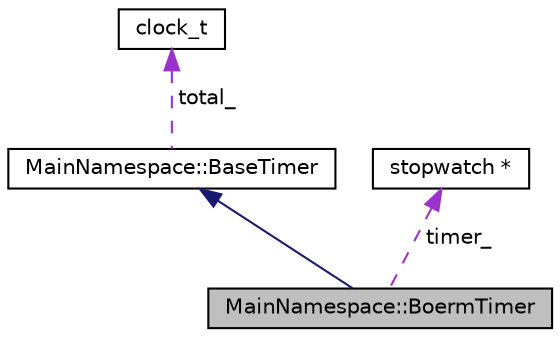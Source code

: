 digraph "MainNamespace::BoermTimer"
{
 // INTERACTIVE_SVG=YES
 // LATEX_PDF_SIZE
  edge [fontname="Helvetica",fontsize="10",labelfontname="Helvetica",labelfontsize="10"];
  node [fontname="Helvetica",fontsize="10",shape=record];
  Node1 [label="MainNamespace::BoermTimer",height=0.2,width=0.4,color="black", fillcolor="grey75", style="filled", fontcolor="black",tooltip=" "];
  Node2 -> Node1 [dir="back",color="midnightblue",fontsize="10",style="solid",fontname="Helvetica"];
  Node2 [label="MainNamespace::BaseTimer",height=0.2,width=0.4,color="black", fillcolor="white", style="filled",URL="$class_main_namespace_1_1_base_timer.html",tooltip=" "];
  Node3 -> Node2 [dir="back",color="darkorchid3",fontsize="10",style="dashed",label=" total_" ,fontname="Helvetica"];
  Node3 [label="clock_t",height=0.2,width=0.4,color="black", fillcolor="white", style="filled",tooltip=" "];
  Node4 -> Node1 [dir="back",color="darkorchid3",fontsize="10",style="dashed",label=" timer_" ,fontname="Helvetica"];
  Node4 [label="stopwatch *",height=0.2,width=0.4,color="black", fillcolor="white", style="filled",tooltip=" "];
}
